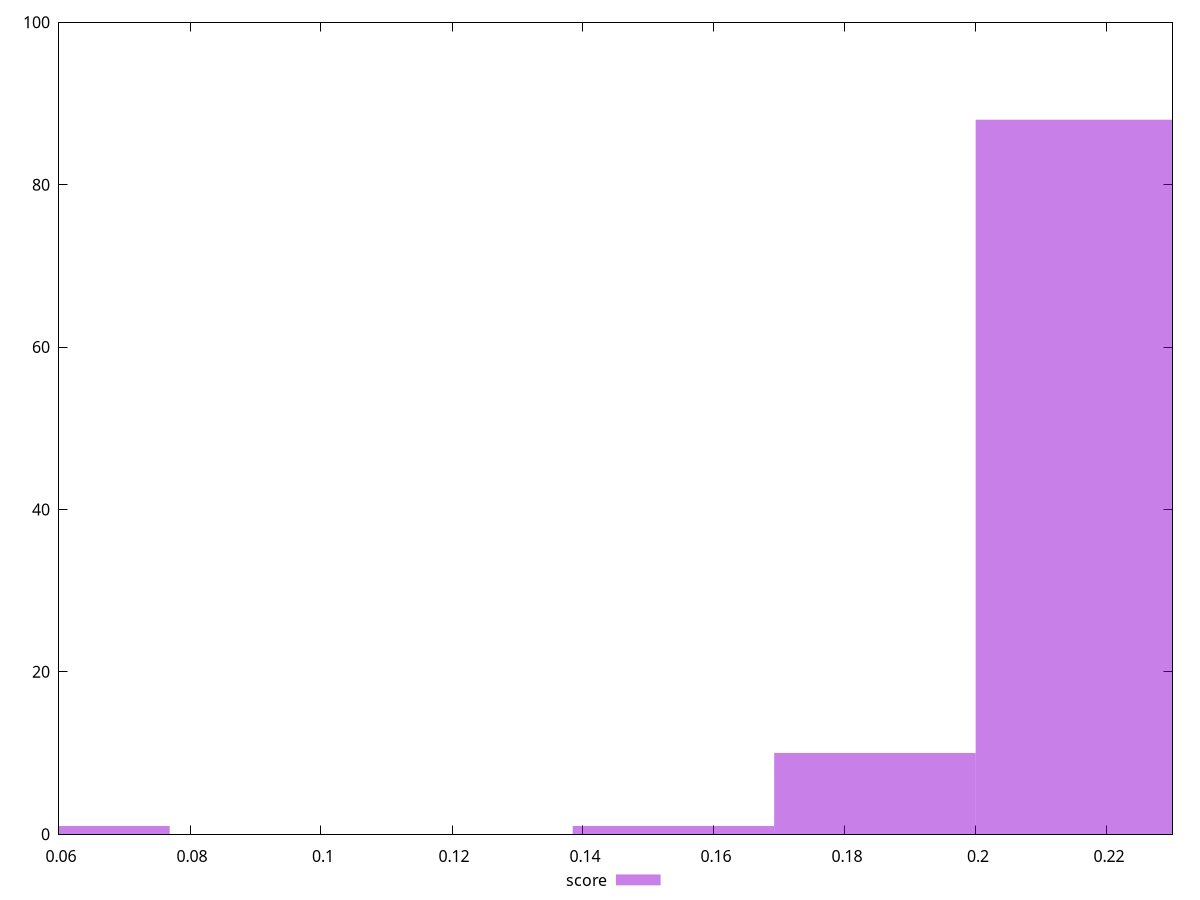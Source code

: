 reset

$score <<EOF
0.06152188281905641 1
0.21532658986669745 88
0.18456564845716925 10
0.15380470704764104 1
EOF

set key outside below
set boxwidth 0.030760941409528206
set xrange [0.06:0.23]
set yrange [0:100]
set trange [0:100]
set style fill transparent solid 0.5 noborder
set terminal svg size 640, 490 enhanced background rgb 'white'
set output "reports/report_00031_2021-02-24T23-18-18.084Z/max-potential-fid/samples/music/score/histogram.svg"

plot $score title "score" with boxes

reset
